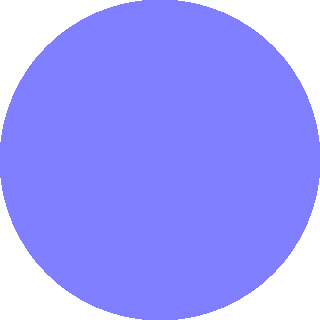 import graph;

settings.outformat = "png";
settings.render = 16;
defaultpen(fontsize(10pt));
size(20);

fill(unitcircle,blue+opacity(0.5));

